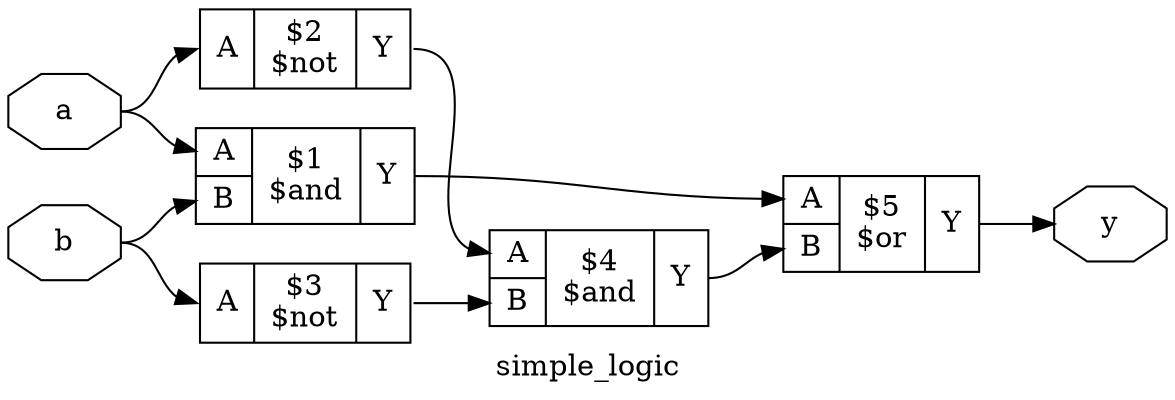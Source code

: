 digraph "simple_logic" {
label="simple_logic";
rankdir="LR";
remincross=true;
n5 [ shape=octagon, label="a", color="black", fontcolor="black" ];
n6 [ shape=octagon, label="b", color="black", fontcolor="black" ];
n7 [ shape=octagon, label="y", color="black", fontcolor="black" ];
c11 [ shape=record, label="{{<p8> A|<p9> B}|$1\n$and|{<p10> Y}}" ];
c12 [ shape=record, label="{{<p8> A|<p9> B}|$4\n$and|{<p10> Y}}" ];
c13 [ shape=record, label="{{<p8> A}|$2\n$not|{<p10> Y}}" ];
c14 [ shape=record, label="{{<p8> A}|$3\n$not|{<p10> Y}}" ];
c15 [ shape=record, label="{{<p8> A|<p9> B}|$5\n$or|{<p10> Y}}" ];
c11:p10:e -> c15:p8:w [color="black", label=""];
c12:p10:e -> c15:p9:w [color="black", label=""];
c13:p10:e -> c12:p8:w [color="black", label=""];
c14:p10:e -> c12:p9:w [color="black", label=""];
n5:e -> c11:p8:w [color="black", label=""];
n5:e -> c13:p8:w [color="black", label=""];
n6:e -> c11:p9:w [color="black", label=""];
n6:e -> c14:p8:w [color="black", label=""];
c15:p10:e -> n7:w [color="black", label=""];
}
